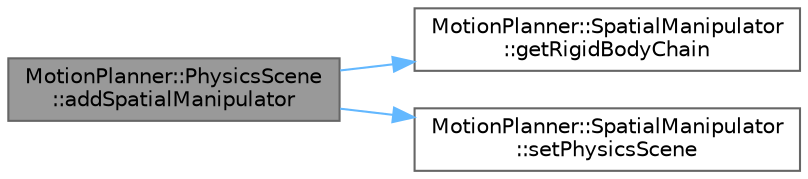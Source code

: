 digraph "MotionPlanner::PhysicsScene::addSpatialManipulator"
{
 // LATEX_PDF_SIZE
  bgcolor="transparent";
  edge [fontname=Helvetica,fontsize=10,labelfontname=Helvetica,labelfontsize=10];
  node [fontname=Helvetica,fontsize=10,shape=box,height=0.2,width=0.4];
  rankdir="LR";
  Node1 [label="MotionPlanner::PhysicsScene\l::addSpatialManipulator",height=0.2,width=0.4,color="gray40", fillcolor="grey60", style="filled", fontcolor="black",tooltip=" "];
  Node1 -> Node2 [color="steelblue1",style="solid"];
  Node2 [label="MotionPlanner::SpatialManipulator\l::getRigidBodyChain",height=0.2,width=0.4,color="grey40", fillcolor="white", style="filled",URL="$class_motion_planner_1_1_spatial_manipulator.html#a2c6575a1cac697922a54d1c6a038f3d8",tooltip=" "];
  Node1 -> Node3 [color="steelblue1",style="solid"];
  Node3 [label="MotionPlanner::SpatialManipulator\l::setPhysicsScene",height=0.2,width=0.4,color="grey40", fillcolor="white", style="filled",URL="$class_motion_planner_1_1_spatial_manipulator.html#a397ed731bbfa82e78392d0060cd93710",tooltip=" "];
}
